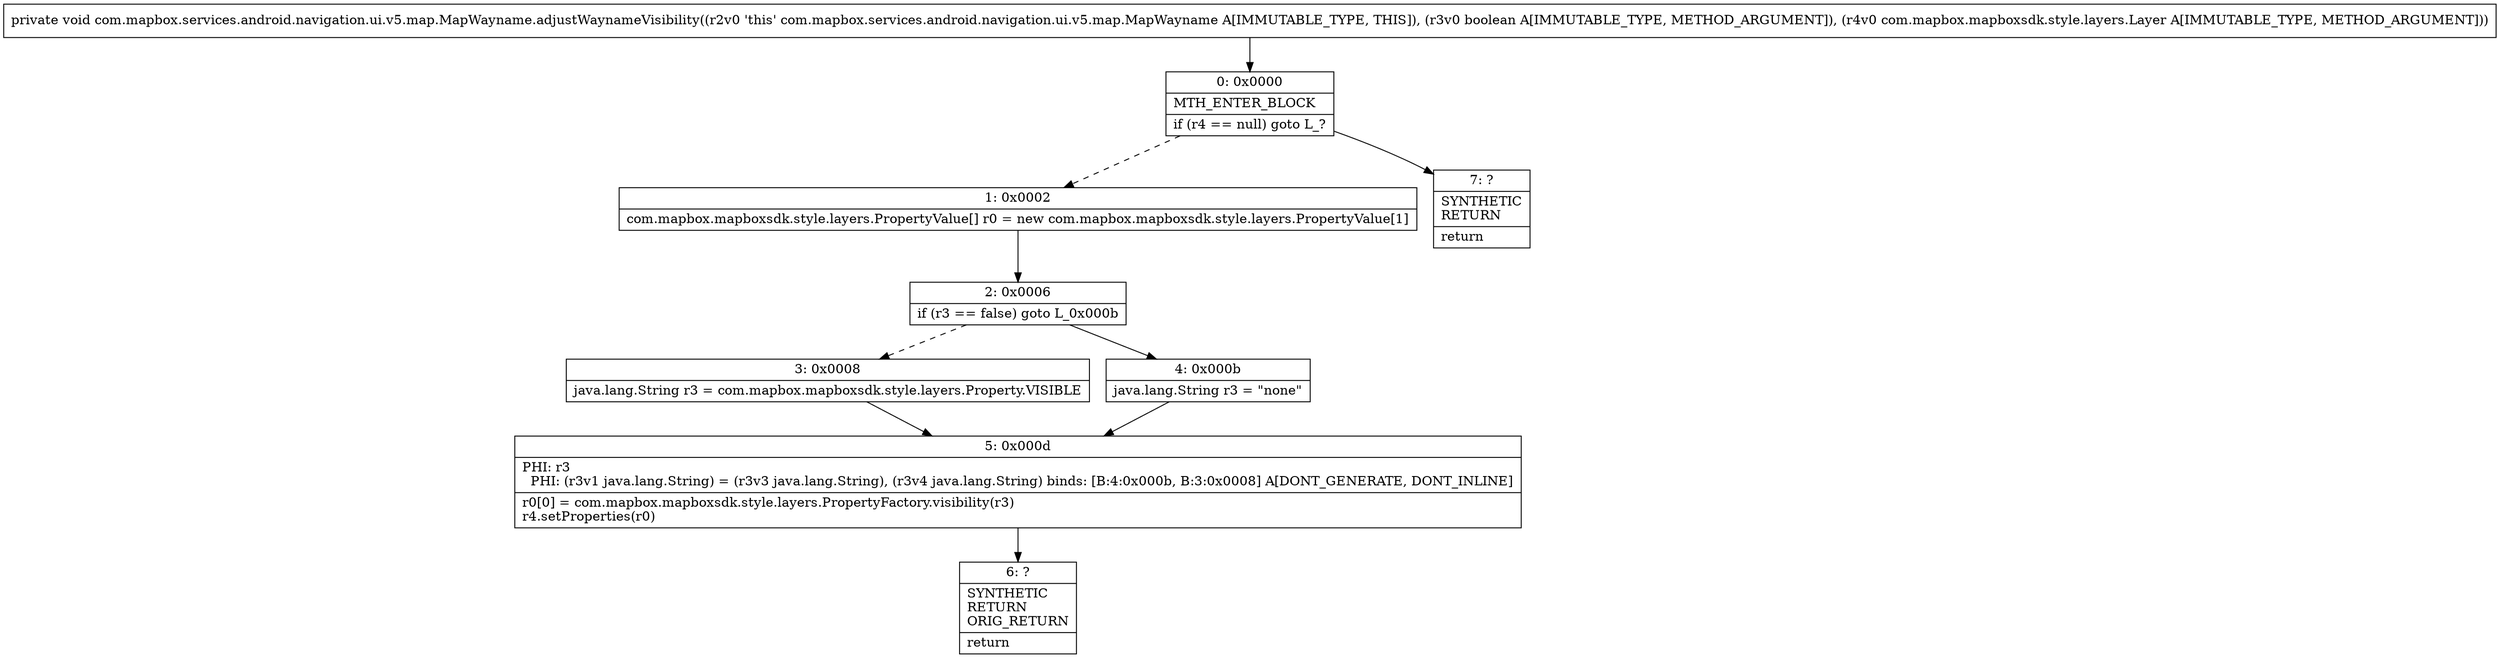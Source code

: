digraph "CFG forcom.mapbox.services.android.navigation.ui.v5.map.MapWayname.adjustWaynameVisibility(ZLcom\/mapbox\/mapboxsdk\/style\/layers\/Layer;)V" {
Node_0 [shape=record,label="{0\:\ 0x0000|MTH_ENTER_BLOCK\l|if (r4 == null) goto L_?\l}"];
Node_1 [shape=record,label="{1\:\ 0x0002|com.mapbox.mapboxsdk.style.layers.PropertyValue[] r0 = new com.mapbox.mapboxsdk.style.layers.PropertyValue[1]\l}"];
Node_2 [shape=record,label="{2\:\ 0x0006|if (r3 == false) goto L_0x000b\l}"];
Node_3 [shape=record,label="{3\:\ 0x0008|java.lang.String r3 = com.mapbox.mapboxsdk.style.layers.Property.VISIBLE\l}"];
Node_4 [shape=record,label="{4\:\ 0x000b|java.lang.String r3 = \"none\"\l}"];
Node_5 [shape=record,label="{5\:\ 0x000d|PHI: r3 \l  PHI: (r3v1 java.lang.String) = (r3v3 java.lang.String), (r3v4 java.lang.String) binds: [B:4:0x000b, B:3:0x0008] A[DONT_GENERATE, DONT_INLINE]\l|r0[0] = com.mapbox.mapboxsdk.style.layers.PropertyFactory.visibility(r3)\lr4.setProperties(r0)\l}"];
Node_6 [shape=record,label="{6\:\ ?|SYNTHETIC\lRETURN\lORIG_RETURN\l|return\l}"];
Node_7 [shape=record,label="{7\:\ ?|SYNTHETIC\lRETURN\l|return\l}"];
MethodNode[shape=record,label="{private void com.mapbox.services.android.navigation.ui.v5.map.MapWayname.adjustWaynameVisibility((r2v0 'this' com.mapbox.services.android.navigation.ui.v5.map.MapWayname A[IMMUTABLE_TYPE, THIS]), (r3v0 boolean A[IMMUTABLE_TYPE, METHOD_ARGUMENT]), (r4v0 com.mapbox.mapboxsdk.style.layers.Layer A[IMMUTABLE_TYPE, METHOD_ARGUMENT])) }"];
MethodNode -> Node_0;
Node_0 -> Node_1[style=dashed];
Node_0 -> Node_7;
Node_1 -> Node_2;
Node_2 -> Node_3[style=dashed];
Node_2 -> Node_4;
Node_3 -> Node_5;
Node_4 -> Node_5;
Node_5 -> Node_6;
}

